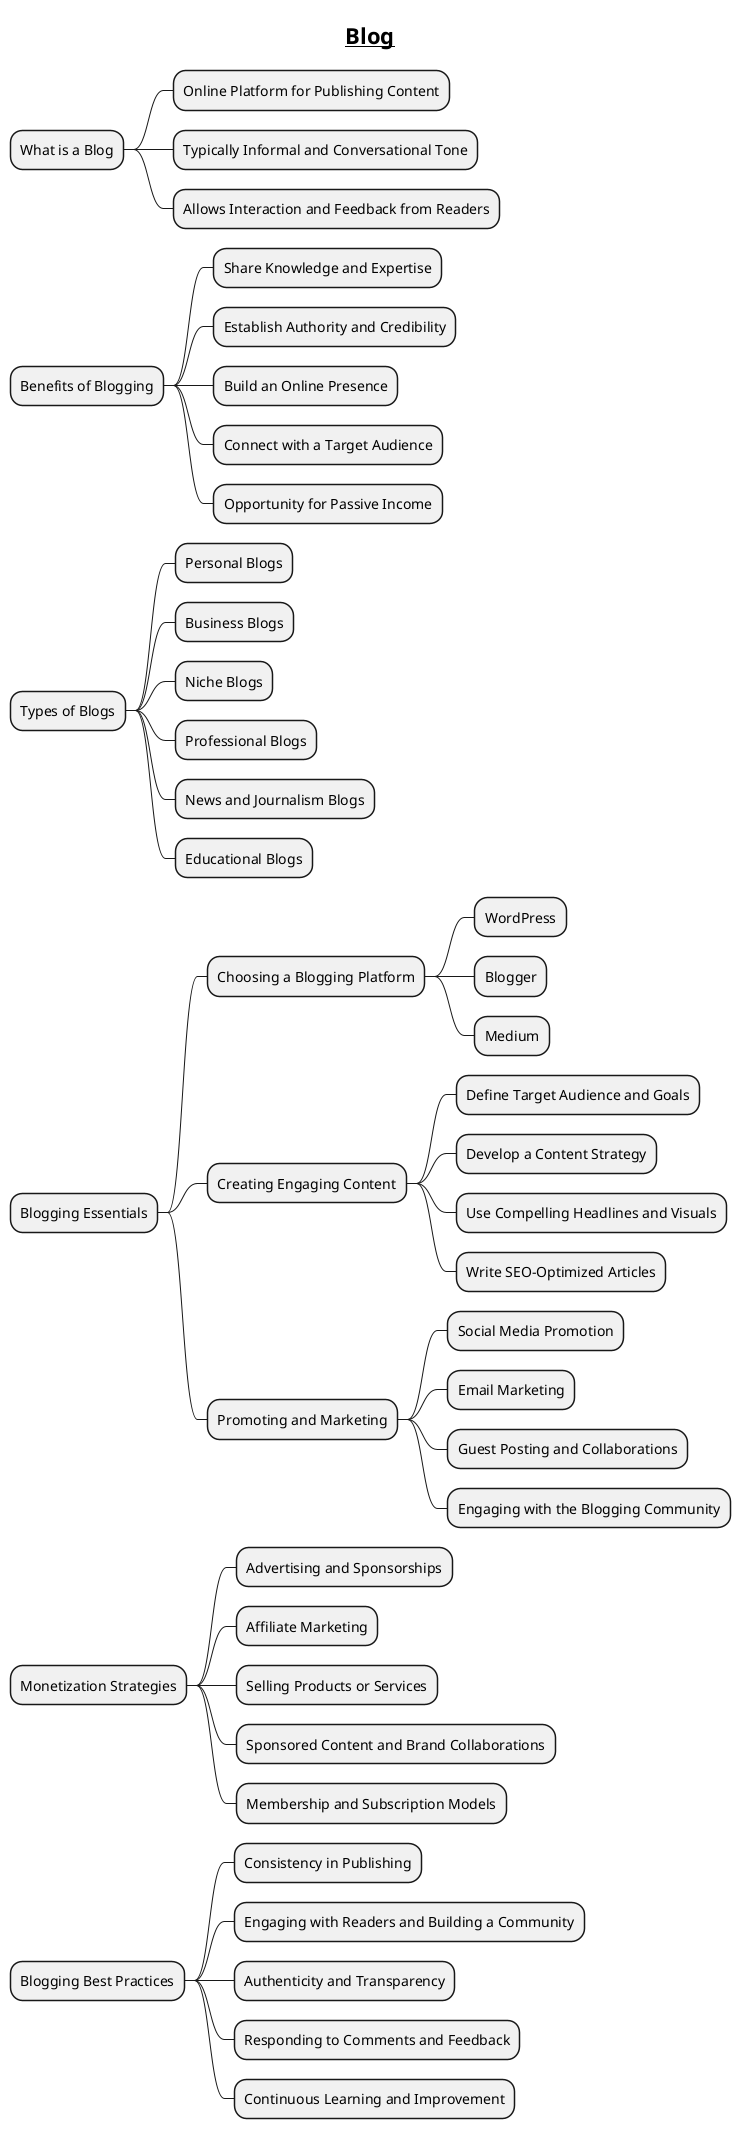 @startmindmap
title = __Blog__

* What is a Blog
** Online Platform for Publishing Content
** Typically Informal and Conversational Tone
** Allows Interaction and Feedback from Readers

* Benefits of Blogging
** Share Knowledge and Expertise
** Establish Authority and Credibility
** Build an Online Presence
** Connect with a Target Audience
** Opportunity for Passive Income

* Types of Blogs
** Personal Blogs
** Business Blogs
** Niche Blogs
** Professional Blogs
** News and Journalism Blogs
** Educational Blogs

* Blogging Essentials
** Choosing a Blogging Platform
*** WordPress
*** Blogger
*** Medium
** Creating Engaging Content
*** Define Target Audience and Goals
*** Develop a Content Strategy
*** Use Compelling Headlines and Visuals
*** Write SEO-Optimized Articles
** Promoting and Marketing
*** Social Media Promotion
*** Email Marketing
*** Guest Posting and Collaborations
*** Engaging with the Blogging Community

* Monetization Strategies
** Advertising and Sponsorships
** Affiliate Marketing
** Selling Products or Services
** Sponsored Content and Brand Collaborations
** Membership and Subscription Models

* Blogging Best Practices
** Consistency in Publishing
** Engaging with Readers and Building a Community
** Authenticity and Transparency
** Responding to Comments and Feedback
** Continuous Learning and Improvement

@endmindmap
